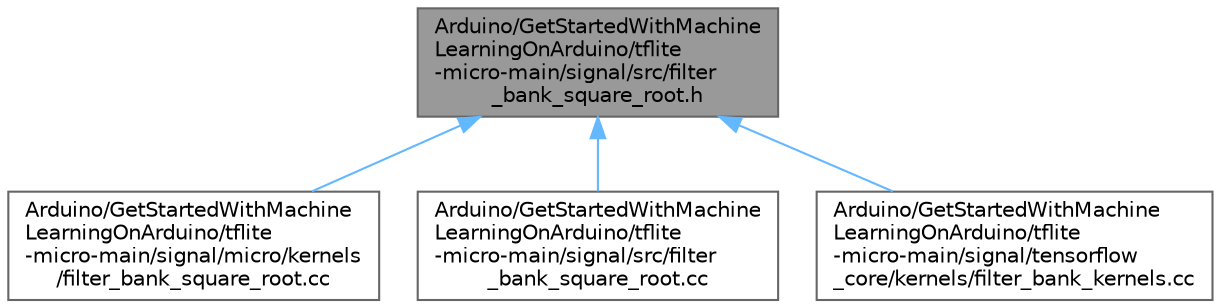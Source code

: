 digraph "Arduino/GetStartedWithMachineLearningOnArduino/tflite-micro-main/signal/src/filter_bank_square_root.h"
{
 // LATEX_PDF_SIZE
  bgcolor="transparent";
  edge [fontname=Helvetica,fontsize=10,labelfontname=Helvetica,labelfontsize=10];
  node [fontname=Helvetica,fontsize=10,shape=box,height=0.2,width=0.4];
  Node1 [id="Node000001",label="Arduino/GetStartedWithMachine\lLearningOnArduino/tflite\l-micro-main/signal/src/filter\l_bank_square_root.h",height=0.2,width=0.4,color="gray40", fillcolor="grey60", style="filled", fontcolor="black",tooltip=" "];
  Node1 -> Node2 [id="edge4_Node000001_Node000002",dir="back",color="steelblue1",style="solid",tooltip=" "];
  Node2 [id="Node000002",label="Arduino/GetStartedWithMachine\lLearningOnArduino/tflite\l-micro-main/signal/micro/kernels\l/filter_bank_square_root.cc",height=0.2,width=0.4,color="grey40", fillcolor="white", style="filled",URL="$micro_2kernels_2filter__bank__square__root_8cc.html",tooltip=" "];
  Node1 -> Node3 [id="edge5_Node000001_Node000003",dir="back",color="steelblue1",style="solid",tooltip=" "];
  Node3 [id="Node000003",label="Arduino/GetStartedWithMachine\lLearningOnArduino/tflite\l-micro-main/signal/src/filter\l_bank_square_root.cc",height=0.2,width=0.4,color="grey40", fillcolor="white", style="filled",URL="$src_2filter__bank__square__root_8cc.html",tooltip=" "];
  Node1 -> Node4 [id="edge6_Node000001_Node000004",dir="back",color="steelblue1",style="solid",tooltip=" "];
  Node4 [id="Node000004",label="Arduino/GetStartedWithMachine\lLearningOnArduino/tflite\l-micro-main/signal/tensorflow\l_core/kernels/filter_bank_kernels.cc",height=0.2,width=0.4,color="grey40", fillcolor="white", style="filled",URL="$filter__bank__kernels_8cc.html",tooltip=" "];
}
